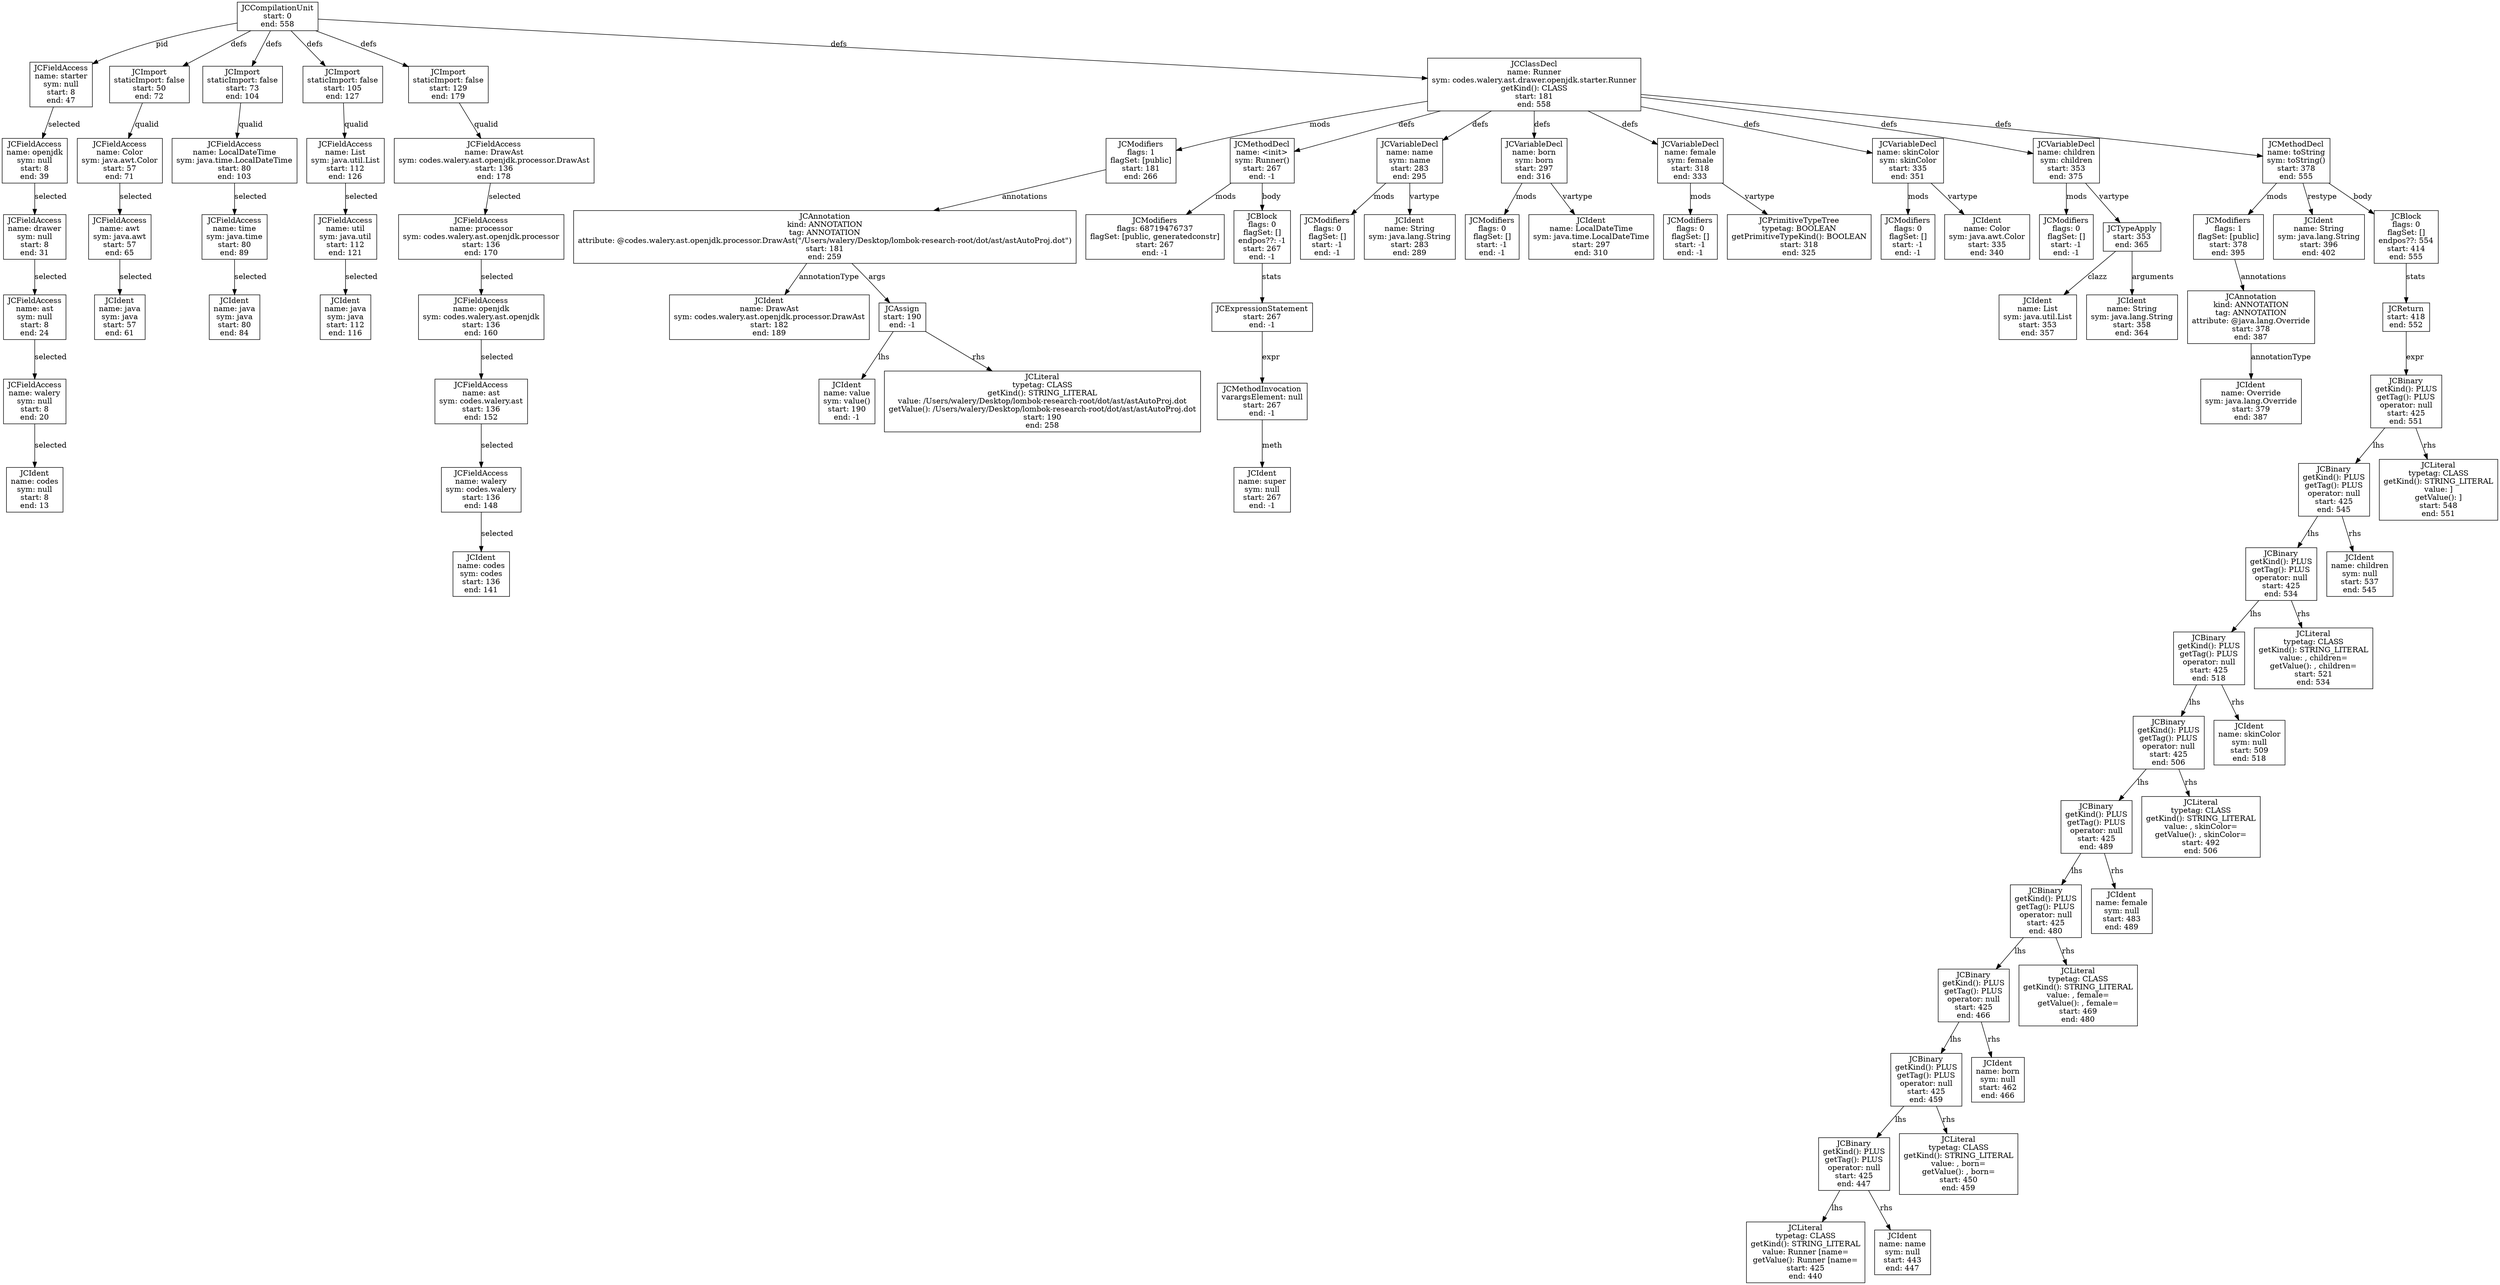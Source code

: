 digraph G {
o624271064 [shape = box, label = "JCCompilationUnit\nstart: 0\nend: 558"]
o2104545713 [shape = box, label = "JCFieldAccess\nname: starter\nsym: null\nstart: 8\nend: 47"]
o710239027 [shape = box, label = "JCFieldAccess\nname: openjdk\nsym: null\nstart: 8\nend: 39"]
o1208736537 [shape = box, label = "JCFieldAccess\nname: drawer\nsym: null\nstart: 8\nend: 31"]
o141289226 [shape = box, label = "JCFieldAccess\nname: ast\nsym: null\nstart: 8\nend: 24"]
o110771485 [shape = box, label = "JCFieldAccess\nname: walery\nsym: null\nstart: 8\nend: 20"]
o1263877414 [shape = box, label = "JCIdent\nname: codes\nsym: null\nstart: 8\nend: 13"]
o110771485 -> o1263877414 [label = "selected"]
o141289226 -> o110771485 [label = "selected"]
o1208736537 -> o141289226 [label = "selected"]
o710239027 -> o1208736537 [label = "selected"]
o2104545713 -> o710239027 [label = "selected"]
o624271064 -> o2104545713 [label = "pid"]
o1182461167 [shape = box, label = "JCImport\nstaticImport: false\nstart: 50\nend: 72"]
o1039949752 [shape = box, label = "JCFieldAccess\nname: Color\nsym: java.awt.Color\nstart: 57\nend: 71"]
o1018298342 [shape = box, label = "JCFieldAccess\nname: awt\nsym: java.awt\nstart: 57\nend: 65"]
o712256162 [shape = box, label = "JCIdent\nname: java\nsym: java\nstart: 57\nend: 61"]
o1018298342 -> o712256162 [label = "selected"]
o1039949752 -> o1018298342 [label = "selected"]
o1182461167 -> o1039949752 [label = "qualid"]
o624271064 -> o1182461167 [label = "defs"]
o813656972 [shape = box, label = "JCImport\nstaticImport: false\nstart: 73\nend: 104"]
o561247961 [shape = box, label = "JCFieldAccess\nname: LocalDateTime\nsym: java.time.LocalDateTime\nstart: 80\nend: 103"]
o2116908859 [shape = box, label = "JCFieldAccess\nname: time\nsym: java.time\nstart: 80\nend: 89"]
o1297149880 [shape = box, label = "JCIdent\nname: java\nsym: java\nstart: 80\nend: 84"]
o2116908859 -> o1297149880 [label = "selected"]
o561247961 -> o2116908859 [label = "selected"]
o813656972 -> o561247961 [label = "qualid"]
o624271064 -> o813656972 [label = "defs"]
o445288316 [shape = box, label = "JCImport\nstaticImport: false\nstart: 105\nend: 127"]
o1373810119 [shape = box, label = "JCFieldAccess\nname: List\nsym: java.util.List\nstart: 112\nend: 126"]
o1863932867 [shape = box, label = "JCFieldAccess\nname: util\nsym: java.util\nstart: 112\nend: 121"]
o2048425748 [shape = box, label = "JCIdent\nname: java\nsym: java\nstart: 112\nend: 116"]
o1863932867 -> o2048425748 [label = "selected"]
o1373810119 -> o1863932867 [label = "selected"]
o445288316 -> o1373810119 [label = "qualid"]
o624271064 -> o445288316 [label = "defs"]
o917819120 [shape = box, label = "JCImport\nstaticImport: false\nstart: 129\nend: 179"]
o1032986144 [shape = box, label = "JCFieldAccess\nname: DrawAst\nsym: codes.walery.ast.openjdk.processor.DrawAst\nstart: 136\nend: 178"]
o842326585 [shape = box, label = "JCFieldAccess\nname: processor\nsym: codes.walery.ast.openjdk.processor\nstart: 136\nend: 170"]
o205962452 [shape = box, label = "JCFieldAccess\nname: openjdk\nsym: codes.walery.ast.openjdk\nstart: 136\nend: 160"]
o1123629720 [shape = box, label = "JCFieldAccess\nname: ast\nsym: codes.walery.ast\nstart: 136\nend: 152"]
o103887628 [shape = box, label = "JCFieldAccess\nname: walery\nsym: codes.walery\nstart: 136\nend: 148"]
o592688102 [shape = box, label = "JCIdent\nname: codes\nsym: codes\nstart: 136\nend: 141"]
o103887628 -> o592688102 [label = "selected"]
o1123629720 -> o103887628 [label = "selected"]
o205962452 -> o1123629720 [label = "selected"]
o842326585 -> o205962452 [label = "selected"]
o1032986144 -> o842326585 [label = "selected"]
o917819120 -> o1032986144 [label = "qualid"]
o624271064 -> o917819120 [label = "defs"]
o1188753216 [shape = box, label = "JCClassDecl\nname: Runner\nsym: codes.walery.ast.drawer.openjdk.starter.Runner\ngetKind(): CLASS\nstart: 181\nend: 558"]
o738433734 [shape = box, label = "JCModifiers\nflags: 1\nflagSet: [public]\nstart: 181\nend: 266"]
o161960012 [shape = box, label = "JCAnnotation\nkind: ANNOTATION\ntag: ANNOTATION\nattribute: @codes.walery.ast.openjdk.processor.DrawAst(\"/Users/walery/Desktop/lombok-research-root/dot/ast/astAutoProj.dot\")\nstart: 181\nend: 259"]
o495792375 [shape = box, label = "JCIdent\nname: DrawAst\nsym: codes.walery.ast.openjdk.processor.DrawAst\nstart: 182\nend: 189"]
o161960012 -> o495792375 [label = "annotationType"]
o1146147158 [shape = box, label = "JCAssign\nstart: 190\nend: -1"]
o2011482127 [shape = box, label = "JCIdent\nname: value\nsym: value()\nstart: 190\nend: -1"]
o1146147158 -> o2011482127 [label = "lhs"]
o1045941616 [shape = box, label = "JCLiteral\ntypetag: CLASS\ngetKind(): STRING_LITERAL\nvalue: /Users/walery/Desktop/lombok-research-root/dot/ast/astAutoProj.dot\ngetValue(): /Users/walery/Desktop/lombok-research-root/dot/ast/astAutoProj.dot\nstart: 190\nend: 258"]
o1146147158 -> o1045941616 [label = "rhs"]
o161960012 -> o1146147158 [label = "args"]
o738433734 -> o161960012 [label = "annotations"]
o1188753216 -> o738433734 [label = "mods"]
o1816089958 [shape = box, label = "JCMethodDecl\nname: <init>\nsym: Runner()\nstart: 267\nend: -1"]
o459848100 [shape = box, label = "JCModifiers\nflags: 68719476737\nflagSet: [public, generatedconstr]\nstart: 267\nend: -1"]
o1816089958 -> o459848100 [label = "mods"]
o1335505684 [shape = box, label = "JCBlock\nflags: 0\nflagSet: []\nendpos??: -1\nstart: 267\nend: -1"]
o393040818 [shape = box, label = "JCExpressionStatement\nstart: 267\nend: -1"]
o726281927 [shape = box, label = "JCMethodInvocation\nvarargsElement: null\nstart: 267\nend: -1"]
o1652149987 [shape = box, label = "JCIdent\nname: super\nsym: null\nstart: 267\nend: -1"]
o726281927 -> o1652149987 [label = "meth"]
o393040818 -> o726281927 [label = "expr"]
o1335505684 -> o393040818 [label = "stats"]
o1816089958 -> o1335505684 [label = "body"]
o1188753216 -> o1816089958 [label = "defs"]
o1489069835 [shape = box, label = "JCVariableDecl\nname: name\nsym: name\nstart: 283\nend: 295"]
o1461149300 [shape = box, label = "JCModifiers\nflags: 0\nflagSet: []\nstart: -1\nend: -1"]
o1489069835 -> o1461149300 [label = "mods"]
o1484594489 [shape = box, label = "JCIdent\nname: String\nsym: java.lang.String\nstart: 283\nend: 289"]
o1489069835 -> o1484594489 [label = "vartype"]
o1188753216 -> o1489069835 [label = "defs"]
o1538399081 [shape = box, label = "JCVariableDecl\nname: born\nsym: born\nstart: 297\nend: 316"]
o2075495587 [shape = box, label = "JCModifiers\nflags: 0\nflagSet: []\nstart: -1\nend: -1"]
o1538399081 -> o2075495587 [label = "mods"]
o1800890735 [shape = box, label = "JCIdent\nname: LocalDateTime\nsym: java.time.LocalDateTime\nstart: 297\nend: 310"]
o1538399081 -> o1800890735 [label = "vartype"]
o1188753216 -> o1538399081 [label = "defs"]
o951880373 [shape = box, label = "JCVariableDecl\nname: female\nsym: female\nstart: 318\nend: 333"]
o206835546 [shape = box, label = "JCModifiers\nflags: 0\nflagSet: []\nstart: -1\nend: -1"]
o951880373 -> o206835546 [label = "mods"]
o1805013491 [shape = box, label = "JCPrimitiveTypeTree\ntypetag: BOOLEAN\ngetPrimitiveTypeKind(): BOOLEAN\nstart: 318\nend: 325"]
o951880373 -> o1805013491 [label = "vartype"]
o1188753216 -> o951880373 [label = "defs"]
o601008104 [shape = box, label = "JCVariableDecl\nname: skinColor\nsym: skinColor\nstart: 335\nend: 351"]
o1300393335 [shape = box, label = "JCModifiers\nflags: 0\nflagSet: []\nstart: -1\nend: -1"]
o601008104 -> o1300393335 [label = "mods"]
o1752203484 [shape = box, label = "JCIdent\nname: Color\nsym: java.awt.Color\nstart: 335\nend: 340"]
o601008104 -> o1752203484 [label = "vartype"]
o1188753216 -> o601008104 [label = "defs"]
o2095490653 [shape = box, label = "JCVariableDecl\nname: children\nsym: children\nstart: 353\nend: 375"]
o1627428162 [shape = box, label = "JCModifiers\nflags: 0\nflagSet: []\nstart: -1\nend: -1"]
o2095490653 -> o1627428162 [label = "mods"]
o1253946629 [shape = box, label = "JCTypeApply\nstart: 353\nend: 365"]
o2056418216 [shape = box, label = "JCIdent\nname: List\nsym: java.util.List\nstart: 353\nend: 357"]
o1253946629 -> o2056418216 [label = "clazz"]
o648525677 [shape = box, label = "JCIdent\nname: String\nsym: java.lang.String\nstart: 358\nend: 364"]
o1253946629 -> o648525677 [label = "arguments"]
o2095490653 -> o1253946629 [label = "vartype"]
o1188753216 -> o2095490653 [label = "defs"]
o2070529722 [shape = box, label = "JCMethodDecl\nname: toString\nsym: toString()\nstart: 378\nend: 555"]
o699780352 [shape = box, label = "JCModifiers\nflags: 1\nflagSet: [public]\nstart: 378\nend: 395"]
o243745864 [shape = box, label = "JCAnnotation\nkind: ANNOTATION\ntag: ANNOTATION\nattribute: @java.lang.Override\nstart: 378\nend: 387"]
o352359770 [shape = box, label = "JCIdent\nname: Override\nsym: java.lang.Override\nstart: 379\nend: 387"]
o243745864 -> o352359770 [label = "annotationType"]
o699780352 -> o243745864 [label = "annotations"]
o2070529722 -> o699780352 [label = "mods"]
o1613255205 [shape = box, label = "JCIdent\nname: String\nsym: java.lang.String\nstart: 396\nend: 402"]
o2070529722 -> o1613255205 [label = "restype"]
o1154002927 [shape = box, label = "JCBlock\nflags: 0\nflagSet: []\nendpos??: 554\nstart: 414\nend: 555"]
o1227074340 [shape = box, label = "JCReturn\nstart: 418\nend: 552"]
o1151755506 [shape = box, label = "JCBinary\ngetKind(): PLUS\ngetTag(): PLUS\noperator: null\nstart: 425\nend: 551"]
o1663619914 [shape = box, label = "JCBinary\ngetKind(): PLUS\ngetTag(): PLUS\noperator: null\nstart: 425\nend: 545"]
o341748265 [shape = box, label = "JCBinary\ngetKind(): PLUS\ngetTag(): PLUS\noperator: null\nstart: 425\nend: 534"]
o364604394 [shape = box, label = "JCBinary\ngetKind(): PLUS\ngetTag(): PLUS\noperator: null\nstart: 425\nend: 518"]
o146370526 [shape = box, label = "JCBinary\ngetKind(): PLUS\ngetTag(): PLUS\noperator: null\nstart: 425\nend: 506"]
o758013696 [shape = box, label = "JCBinary\ngetKind(): PLUS\ngetTag(): PLUS\noperator: null\nstart: 425\nend: 489"]
o1279309678 [shape = box, label = "JCBinary\ngetKind(): PLUS\ngetTag(): PLUS\noperator: null\nstart: 425\nend: 480"]
o48914743 [shape = box, label = "JCBinary\ngetKind(): PLUS\ngetTag(): PLUS\noperator: null\nstart: 425\nend: 466"]
o1106131243 [shape = box, label = "JCBinary\ngetKind(): PLUS\ngetTag(): PLUS\noperator: null\nstart: 425\nend: 459"]
o510109769 [shape = box, label = "JCBinary\ngetKind(): PLUS\ngetTag(): PLUS\noperator: null\nstart: 425\nend: 447"]
o1897115967 [shape = box, label = "JCLiteral\ntypetag: CLASS\ngetKind(): STRING_LITERAL\nvalue: Runner [name=\ngetValue(): Runner [name=\nstart: 425\nend: 440"]
o510109769 -> o1897115967 [label = "lhs"]
o1615056168 [shape = box, label = "JCIdent\nname: name\nsym: null\nstart: 443\nend: 447"]
o510109769 -> o1615056168 [label = "rhs"]
o1106131243 -> o510109769 [label = "lhs"]
o213193302 [shape = box, label = "JCLiteral\ntypetag: CLASS\ngetKind(): STRING_LITERAL\nvalue: , born=\ngetValue(): , born=\nstart: 450\nend: 459"]
o1106131243 -> o213193302 [label = "rhs"]
o48914743 -> o1106131243 [label = "lhs"]
o1502635287 [shape = box, label = "JCIdent\nname: born\nsym: null\nstart: 462\nend: 466"]
o48914743 -> o1502635287 [label = "rhs"]
o1279309678 -> o48914743 [label = "lhs"]
o1543237999 [shape = box, label = "JCLiteral\ntypetag: CLASS\ngetKind(): STRING_LITERAL\nvalue: , female=\ngetValue(): , female=\nstart: 469\nend: 480"]
o1279309678 -> o1543237999 [label = "rhs"]
o758013696 -> o1279309678 [label = "lhs"]
o632249781 [shape = box, label = "JCIdent\nname: female\nsym: null\nstart: 483\nend: 489"]
o758013696 -> o632249781 [label = "rhs"]
o146370526 -> o758013696 [label = "lhs"]
o19717364 [shape = box, label = "JCLiteral\ntypetag: CLASS\ngetKind(): STRING_LITERAL\nvalue: , skinColor=\ngetValue(): , skinColor=\nstart: 492\nend: 506"]
o146370526 -> o19717364 [label = "rhs"]
o364604394 -> o146370526 [label = "lhs"]
o1540270363 [shape = box, label = "JCIdent\nname: skinColor\nsym: null\nstart: 509\nend: 518"]
o364604394 -> o1540270363 [label = "rhs"]
o341748265 -> o364604394 [label = "lhs"]
o1597655940 [shape = box, label = "JCLiteral\ntypetag: CLASS\ngetKind(): STRING_LITERAL\nvalue: , children=\ngetValue(): , children=\nstart: 521\nend: 534"]
o341748265 -> o1597655940 [label = "rhs"]
o1663619914 -> o341748265 [label = "lhs"]
o2619171 [shape = box, label = "JCIdent\nname: children\nsym: null\nstart: 537\nend: 545"]
o1663619914 -> o2619171 [label = "rhs"]
o1151755506 -> o1663619914 [label = "lhs"]
o1728790703 [shape = box, label = "JCLiteral\ntypetag: CLASS\ngetKind(): STRING_LITERAL\nvalue: ]\ngetValue(): ]\nstart: 548\nend: 551"]
o1151755506 -> o1728790703 [label = "rhs"]
o1227074340 -> o1151755506 [label = "expr"]
o1154002927 -> o1227074340 [label = "stats"]
o2070529722 -> o1154002927 [label = "body"]
o1188753216 -> o2070529722 [label = "defs"]
o624271064 -> o1188753216 [label = "defs"]
}
